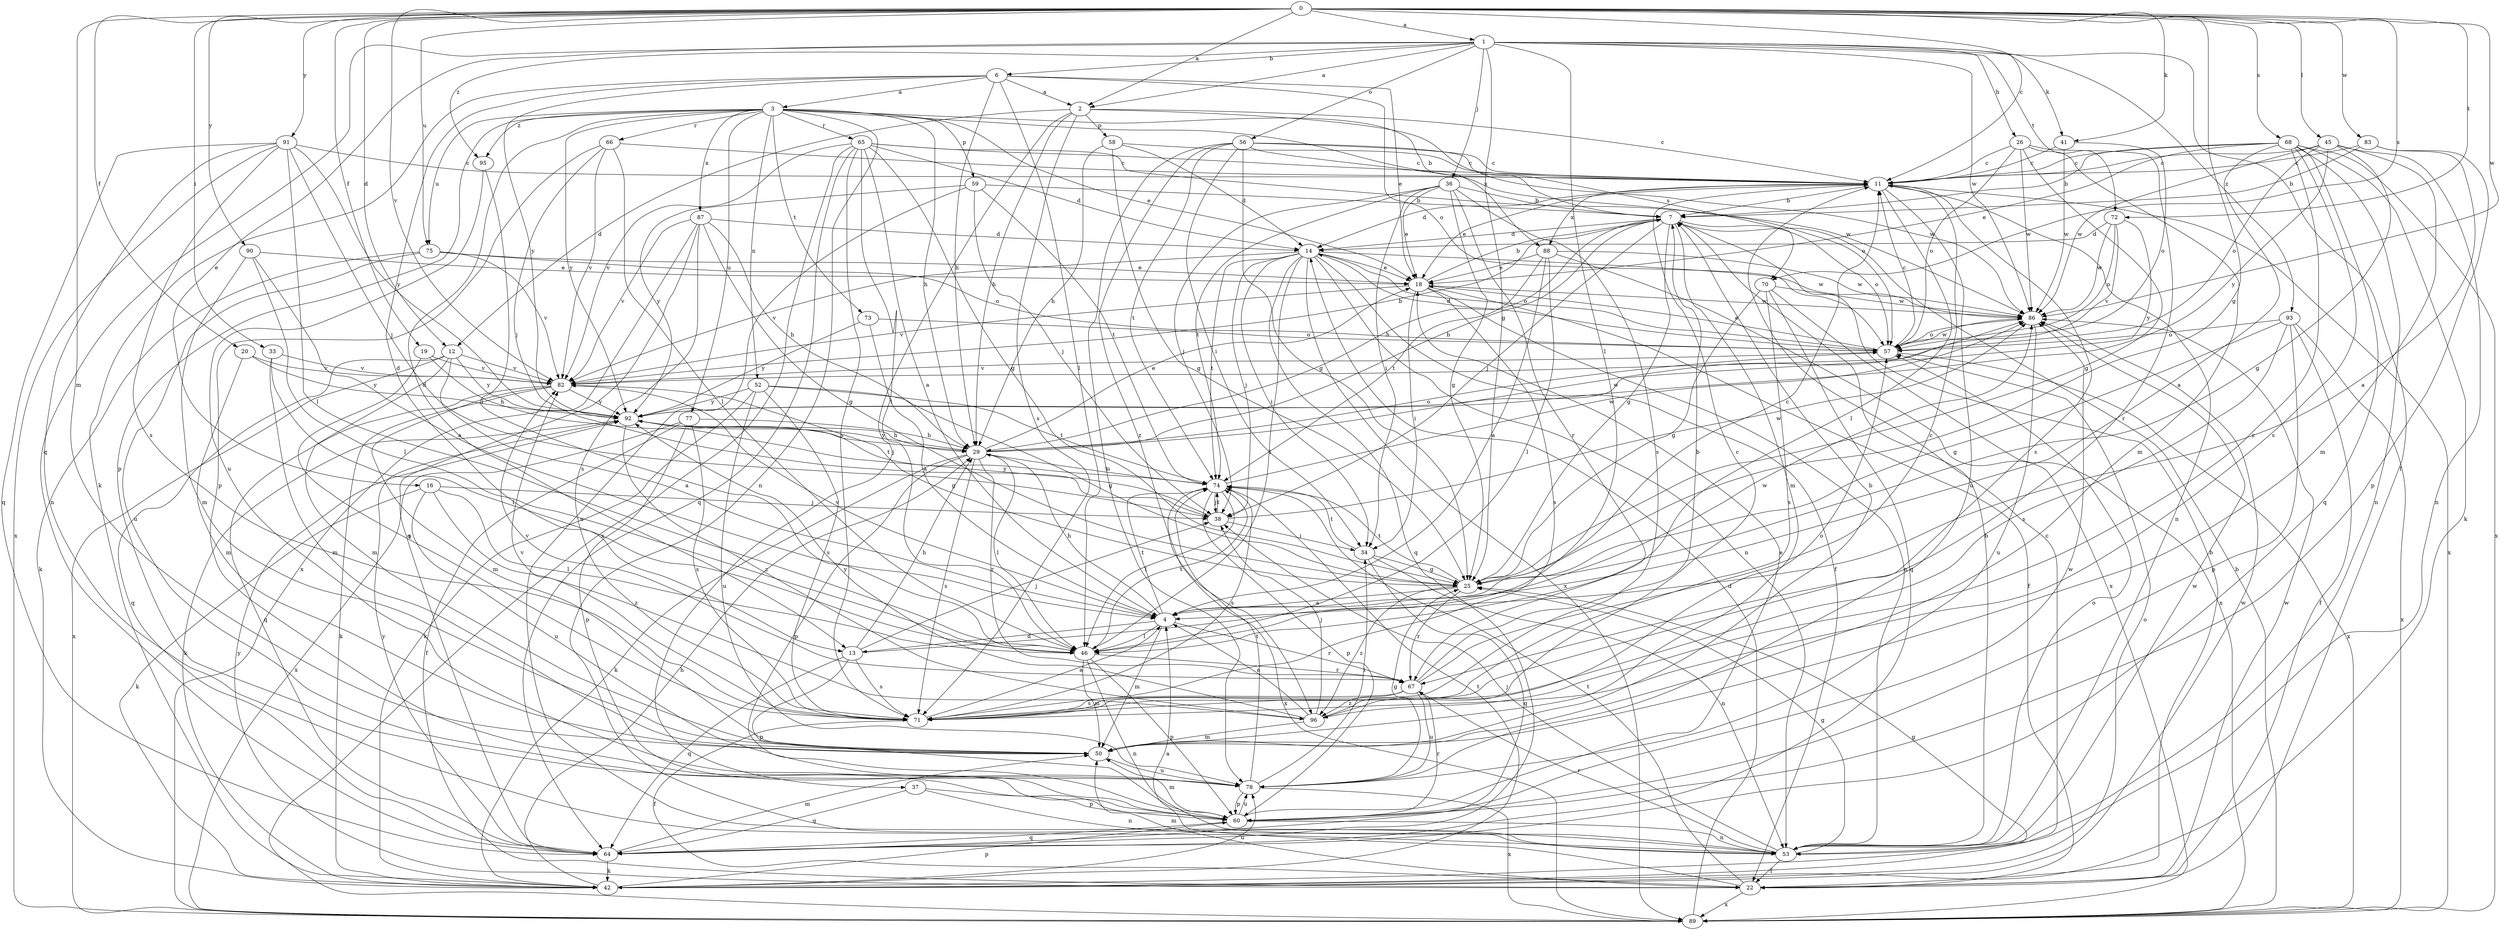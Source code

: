 strict digraph  {
0;
1;
2;
3;
4;
6;
7;
11;
12;
13;
14;
16;
18;
19;
20;
22;
25;
26;
29;
33;
34;
36;
37;
38;
41;
42;
45;
46;
50;
52;
53;
56;
57;
58;
59;
60;
64;
65;
66;
67;
68;
70;
71;
72;
73;
74;
75;
77;
78;
82;
83;
86;
87;
88;
89;
90;
91;
92;
93;
95;
96;
0 -> 1  [label=a];
0 -> 2  [label=a];
0 -> 11  [label=c];
0 -> 12  [label=d];
0 -> 19  [label=f];
0 -> 20  [label=f];
0 -> 25  [label=g];
0 -> 33  [label=i];
0 -> 41  [label=k];
0 -> 45  [label=l];
0 -> 50  [label=m];
0 -> 68  [label=s];
0 -> 70  [label=s];
0 -> 72  [label=t];
0 -> 75  [label=u];
0 -> 82  [label=v];
0 -> 83  [label=w];
0 -> 86  [label=w];
0 -> 90  [label=y];
0 -> 91  [label=y];
1 -> 2  [label=a];
1 -> 6  [label=b];
1 -> 16  [label=e];
1 -> 22  [label=f];
1 -> 25  [label=g];
1 -> 26  [label=h];
1 -> 36  [label=j];
1 -> 41  [label=k];
1 -> 46  [label=l];
1 -> 56  [label=o];
1 -> 64  [label=q];
1 -> 72  [label=t];
1 -> 86  [label=w];
1 -> 93  [label=z];
1 -> 95  [label=z];
2 -> 11  [label=c];
2 -> 12  [label=d];
2 -> 29  [label=h];
2 -> 37  [label=j];
2 -> 58  [label=p];
2 -> 70  [label=s];
2 -> 71  [label=s];
3 -> 7  [label=b];
3 -> 13  [label=d];
3 -> 18  [label=e];
3 -> 29  [label=h];
3 -> 52  [label=n];
3 -> 53  [label=n];
3 -> 59  [label=p];
3 -> 60  [label=p];
3 -> 65  [label=r];
3 -> 66  [label=r];
3 -> 73  [label=t];
3 -> 75  [label=u];
3 -> 77  [label=u];
3 -> 87  [label=x];
3 -> 88  [label=x];
3 -> 92  [label=y];
3 -> 95  [label=z];
4 -> 11  [label=c];
4 -> 13  [label=d];
4 -> 29  [label=h];
4 -> 46  [label=l];
4 -> 50  [label=m];
4 -> 67  [label=r];
4 -> 74  [label=t];
4 -> 82  [label=v];
6 -> 2  [label=a];
6 -> 3  [label=a];
6 -> 13  [label=d];
6 -> 18  [label=e];
6 -> 29  [label=h];
6 -> 42  [label=k];
6 -> 46  [label=l];
6 -> 57  [label=o];
6 -> 92  [label=y];
7 -> 14  [label=d];
7 -> 25  [label=g];
7 -> 29  [label=h];
7 -> 38  [label=j];
7 -> 50  [label=m];
7 -> 57  [label=o];
11 -> 7  [label=b];
11 -> 14  [label=d];
11 -> 18  [label=e];
11 -> 46  [label=l];
11 -> 53  [label=n];
11 -> 71  [label=s];
11 -> 78  [label=u];
11 -> 88  [label=x];
11 -> 89  [label=x];
12 -> 4  [label=a];
12 -> 50  [label=m];
12 -> 64  [label=q];
12 -> 82  [label=v];
12 -> 89  [label=x];
12 -> 92  [label=y];
13 -> 29  [label=h];
13 -> 38  [label=j];
13 -> 60  [label=p];
13 -> 64  [label=q];
13 -> 71  [label=s];
13 -> 86  [label=w];
14 -> 18  [label=e];
14 -> 22  [label=f];
14 -> 34  [label=i];
14 -> 38  [label=j];
14 -> 46  [label=l];
14 -> 53  [label=n];
14 -> 57  [label=o];
14 -> 64  [label=q];
14 -> 74  [label=t];
14 -> 82  [label=v];
14 -> 86  [label=w];
14 -> 89  [label=x];
16 -> 38  [label=j];
16 -> 42  [label=k];
16 -> 46  [label=l];
16 -> 78  [label=u];
16 -> 96  [label=z];
18 -> 7  [label=b];
18 -> 22  [label=f];
18 -> 34  [label=i];
18 -> 53  [label=n];
18 -> 71  [label=s];
18 -> 82  [label=v];
18 -> 86  [label=w];
19 -> 29  [label=h];
19 -> 71  [label=s];
19 -> 82  [label=v];
20 -> 50  [label=m];
20 -> 82  [label=v];
20 -> 92  [label=y];
22 -> 4  [label=a];
22 -> 7  [label=b];
22 -> 50  [label=m];
22 -> 74  [label=t];
22 -> 86  [label=w];
22 -> 89  [label=x];
22 -> 92  [label=y];
25 -> 4  [label=a];
25 -> 67  [label=r];
25 -> 74  [label=t];
25 -> 96  [label=z];
26 -> 11  [label=c];
26 -> 25  [label=g];
26 -> 50  [label=m];
26 -> 57  [label=o];
26 -> 67  [label=r];
26 -> 86  [label=w];
29 -> 7  [label=b];
29 -> 18  [label=e];
29 -> 42  [label=k];
29 -> 46  [label=l];
29 -> 57  [label=o];
29 -> 60  [label=p];
29 -> 67  [label=r];
29 -> 71  [label=s];
29 -> 74  [label=t];
29 -> 86  [label=w];
29 -> 92  [label=y];
33 -> 46  [label=l];
33 -> 50  [label=m];
33 -> 82  [label=v];
34 -> 25  [label=g];
34 -> 53  [label=n];
34 -> 64  [label=q];
34 -> 74  [label=t];
36 -> 7  [label=b];
36 -> 18  [label=e];
36 -> 25  [label=g];
36 -> 34  [label=i];
36 -> 38  [label=j];
36 -> 67  [label=r];
36 -> 71  [label=s];
36 -> 74  [label=t];
37 -> 53  [label=n];
37 -> 60  [label=p];
37 -> 64  [label=q];
38 -> 34  [label=i];
38 -> 74  [label=t];
38 -> 86  [label=w];
38 -> 92  [label=y];
41 -> 11  [label=c];
41 -> 57  [label=o];
41 -> 86  [label=w];
42 -> 11  [label=c];
42 -> 25  [label=g];
42 -> 29  [label=h];
42 -> 57  [label=o];
42 -> 60  [label=p];
42 -> 74  [label=t];
42 -> 78  [label=u];
42 -> 86  [label=w];
45 -> 11  [label=c];
45 -> 25  [label=g];
45 -> 50  [label=m];
45 -> 53  [label=n];
45 -> 57  [label=o];
45 -> 86  [label=w];
45 -> 92  [label=y];
46 -> 50  [label=m];
46 -> 53  [label=n];
46 -> 60  [label=p];
46 -> 67  [label=r];
46 -> 74  [label=t];
50 -> 7  [label=b];
50 -> 78  [label=u];
52 -> 25  [label=g];
52 -> 42  [label=k];
52 -> 71  [label=s];
52 -> 74  [label=t];
52 -> 78  [label=u];
52 -> 92  [label=y];
53 -> 7  [label=b];
53 -> 22  [label=f];
53 -> 25  [label=g];
53 -> 38  [label=j];
53 -> 57  [label=o];
53 -> 67  [label=r];
53 -> 86  [label=w];
56 -> 11  [label=c];
56 -> 25  [label=g];
56 -> 34  [label=i];
56 -> 57  [label=o];
56 -> 74  [label=t];
56 -> 78  [label=u];
56 -> 86  [label=w];
56 -> 96  [label=z];
57 -> 11  [label=c];
57 -> 14  [label=d];
57 -> 18  [label=e];
57 -> 82  [label=v];
57 -> 86  [label=w];
57 -> 89  [label=x];
58 -> 11  [label=c];
58 -> 14  [label=d];
58 -> 25  [label=g];
58 -> 29  [label=h];
59 -> 7  [label=b];
59 -> 38  [label=j];
59 -> 53  [label=n];
59 -> 74  [label=t];
59 -> 92  [label=y];
60 -> 18  [label=e];
60 -> 50  [label=m];
60 -> 53  [label=n];
60 -> 64  [label=q];
60 -> 67  [label=r];
60 -> 78  [label=u];
60 -> 86  [label=w];
64 -> 42  [label=k];
64 -> 50  [label=m];
64 -> 92  [label=y];
65 -> 4  [label=a];
65 -> 11  [label=c];
65 -> 14  [label=d];
65 -> 25  [label=g];
65 -> 46  [label=l];
65 -> 64  [label=q];
65 -> 71  [label=s];
65 -> 82  [label=v];
65 -> 86  [label=w];
65 -> 89  [label=x];
66 -> 11  [label=c];
66 -> 38  [label=j];
66 -> 46  [label=l];
66 -> 60  [label=p];
66 -> 82  [label=v];
67 -> 7  [label=b];
67 -> 11  [label=c];
67 -> 71  [label=s];
67 -> 78  [label=u];
67 -> 82  [label=v];
67 -> 96  [label=z];
68 -> 4  [label=a];
68 -> 7  [label=b];
68 -> 11  [label=c];
68 -> 18  [label=e];
68 -> 42  [label=k];
68 -> 53  [label=n];
68 -> 64  [label=q];
68 -> 71  [label=s];
68 -> 89  [label=x];
68 -> 96  [label=z];
70 -> 25  [label=g];
70 -> 64  [label=q];
70 -> 71  [label=s];
70 -> 86  [label=w];
70 -> 89  [label=x];
71 -> 4  [label=a];
71 -> 22  [label=f];
71 -> 82  [label=v];
72 -> 14  [label=d];
72 -> 57  [label=o];
72 -> 82  [label=v];
72 -> 86  [label=w];
72 -> 92  [label=y];
73 -> 4  [label=a];
73 -> 57  [label=o];
73 -> 92  [label=y];
74 -> 38  [label=j];
74 -> 46  [label=l];
74 -> 60  [label=p];
74 -> 71  [label=s];
74 -> 86  [label=w];
74 -> 89  [label=x];
75 -> 18  [label=e];
75 -> 42  [label=k];
75 -> 57  [label=o];
75 -> 78  [label=u];
75 -> 82  [label=v];
77 -> 22  [label=f];
77 -> 29  [label=h];
77 -> 60  [label=p];
77 -> 71  [label=s];
77 -> 89  [label=x];
78 -> 25  [label=g];
78 -> 34  [label=i];
78 -> 60  [label=p];
78 -> 74  [label=t];
78 -> 89  [label=x];
82 -> 7  [label=b];
82 -> 25  [label=g];
82 -> 42  [label=k];
82 -> 50  [label=m];
82 -> 64  [label=q];
82 -> 92  [label=y];
83 -> 4  [label=a];
83 -> 7  [label=b];
83 -> 11  [label=c];
83 -> 60  [label=p];
86 -> 57  [label=o];
86 -> 78  [label=u];
87 -> 14  [label=d];
87 -> 25  [label=g];
87 -> 29  [label=h];
87 -> 64  [label=q];
87 -> 71  [label=s];
87 -> 82  [label=v];
87 -> 89  [label=x];
88 -> 4  [label=a];
88 -> 18  [label=e];
88 -> 46  [label=l];
88 -> 74  [label=t];
88 -> 86  [label=w];
88 -> 89  [label=x];
89 -> 7  [label=b];
89 -> 14  [label=d];
90 -> 4  [label=a];
90 -> 18  [label=e];
90 -> 46  [label=l];
90 -> 50  [label=m];
91 -> 11  [label=c];
91 -> 38  [label=j];
91 -> 46  [label=l];
91 -> 53  [label=n];
91 -> 64  [label=q];
91 -> 71  [label=s];
91 -> 89  [label=x];
91 -> 92  [label=y];
92 -> 29  [label=h];
92 -> 42  [label=k];
92 -> 74  [label=t];
92 -> 96  [label=z];
93 -> 22  [label=f];
93 -> 25  [label=g];
93 -> 57  [label=o];
93 -> 60  [label=p];
93 -> 71  [label=s];
93 -> 89  [label=x];
95 -> 46  [label=l];
95 -> 78  [label=u];
96 -> 4  [label=a];
96 -> 11  [label=c];
96 -> 38  [label=j];
96 -> 50  [label=m];
96 -> 57  [label=o];
96 -> 92  [label=y];
}
